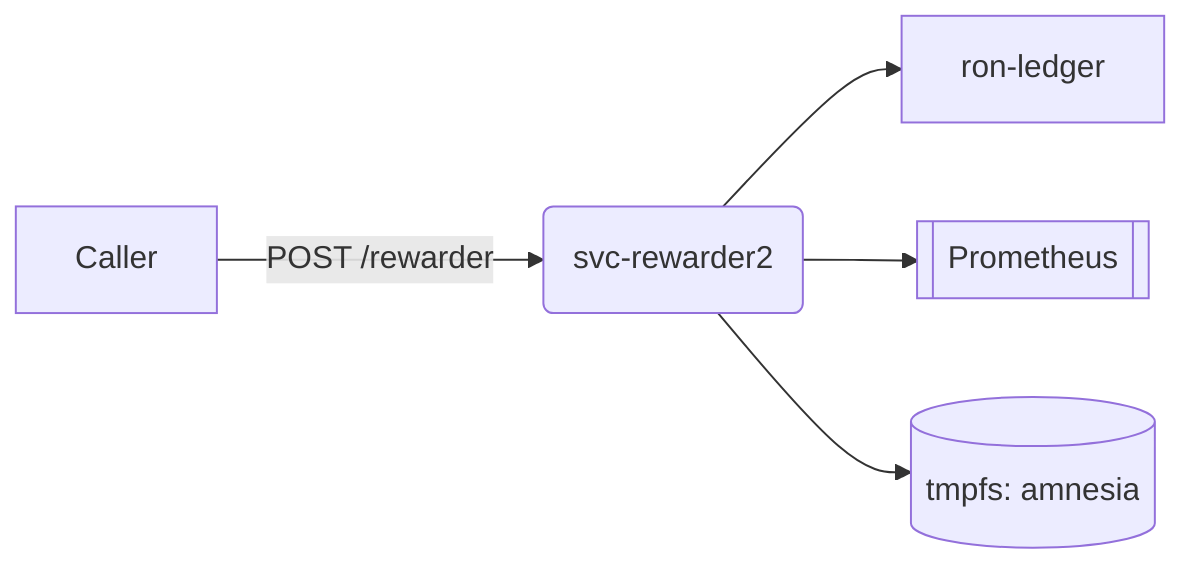 flowchart LR
  A[Caller] -->|POST /rewarder| B(svc-rewarder2)
  B --> C[ron-ledger]
  B --> D[[Prometheus]]
  B --> E[(tmpfs: amnesia)]